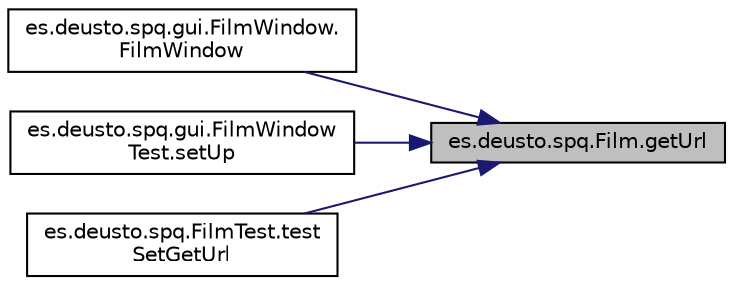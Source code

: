 digraph "es.deusto.spq.Film.getUrl"
{
 // LATEX_PDF_SIZE
  edge [fontname="Helvetica",fontsize="10",labelfontname="Helvetica",labelfontsize="10"];
  node [fontname="Helvetica",fontsize="10",shape=record];
  rankdir="RL";
  Node1 [label="es.deusto.spq.Film.getUrl",height=0.2,width=0.4,color="black", fillcolor="grey75", style="filled", fontcolor="black",tooltip=" "];
  Node1 -> Node2 [dir="back",color="midnightblue",fontsize="10",style="solid",fontname="Helvetica"];
  Node2 [label="es.deusto.spq.gui.FilmWindow.\lFilmWindow",height=0.2,width=0.4,color="black", fillcolor="white", style="filled",URL="$classes_1_1deusto_1_1spq_1_1gui_1_1_film_window.html#a00193148270a70a68356dd4a7877b7b1",tooltip=" "];
  Node1 -> Node3 [dir="back",color="midnightblue",fontsize="10",style="solid",fontname="Helvetica"];
  Node3 [label="es.deusto.spq.gui.FilmWindow\lTest.setUp",height=0.2,width=0.4,color="black", fillcolor="white", style="filled",URL="$classes_1_1deusto_1_1spq_1_1gui_1_1_film_window_test.html#a62f5f10f2aada488a3ae5de77f7e9df6",tooltip=" "];
  Node1 -> Node4 [dir="back",color="midnightblue",fontsize="10",style="solid",fontname="Helvetica"];
  Node4 [label="es.deusto.spq.FilmTest.test\lSetGetUrl",height=0.2,width=0.4,color="black", fillcolor="white", style="filled",URL="$classes_1_1deusto_1_1spq_1_1_film_test.html#ab25800729b5ecc6b8a90074da09b76de",tooltip=" "];
}
